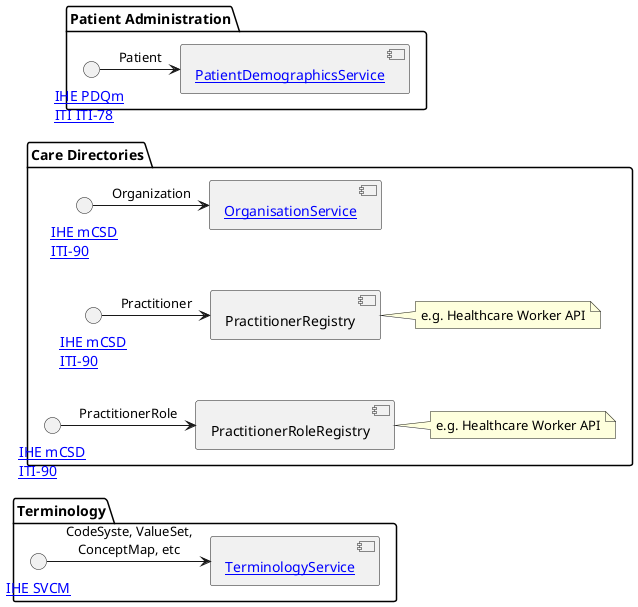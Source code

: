 @startuml



package patientAdminisrtration as "Patient Administration" {
  component "[[https://digital.nhs.uk/services/personal-demographics-service PatientDemographicsService]]" as PatientDemographicsService
  interface "[[https://profiles.ihe.net/ITI/PDQm/ITI-78.html IHE PDQm\nITI ITI-78]] " as PDQm

  PDQm -r-> PatientDemographicsService : Patient
}


package directories as "Care Directories" {
  component "[[https://digital.nhs.uk/services/organisation-data-service OrganisationService]]" as OrganisationService

  component PractitionerRegistry
  note right
  e.g. Healthcare Worker API
  end note

  component PractitionerRoleRegistry
  note right
  e.g. Healthcare Worker API
  end note

  interface "[[https://profiles.ihe.net/ITI/mCSD/ITI-90.html IHE mCSD\nITI-90]]" as ITI90Org
  interface "[[https://profiles.ihe.net/ITI/mCSD/ITI-90.html IHE mCSD\nITI-90]]" as ITI90Prac
  interface "[[https://profiles.ihe.net/ITI/mCSD/ITI-90.html IHE mCSD\nITI-90]]" as ITI90PracRole

  ITI90Org -r-> OrganisationService : Organization
  ITI90Prac -r-> PractitionerRegistry: Practitioner
  ITI90PracRole -r-> PractitionerRoleRegistry: PractitionerRole

  OrganisationService -d[hidden]- PractitionerRegistry
  PractitionerRegistry -d[hidden]- PractitionerRoleRegistry
}

package Terminology {
 component "[[https://digital.nhs.uk/services/terminology-server TerminologyService]]" as TerminologyService
  interface "[[https://profiles.ihe.net/ITI/SVCM/volume-1.html IHE SVCM]]" as SVCM

  SVCM -r-> TerminologyService: CodeSyste, ValueSet,\nConceptMap, etc
}

PatientDemographicsService -d[hidden]- OrganisationService
PractitionerRoleRegistry -d[hidden]- TerminologyService


@enduml
